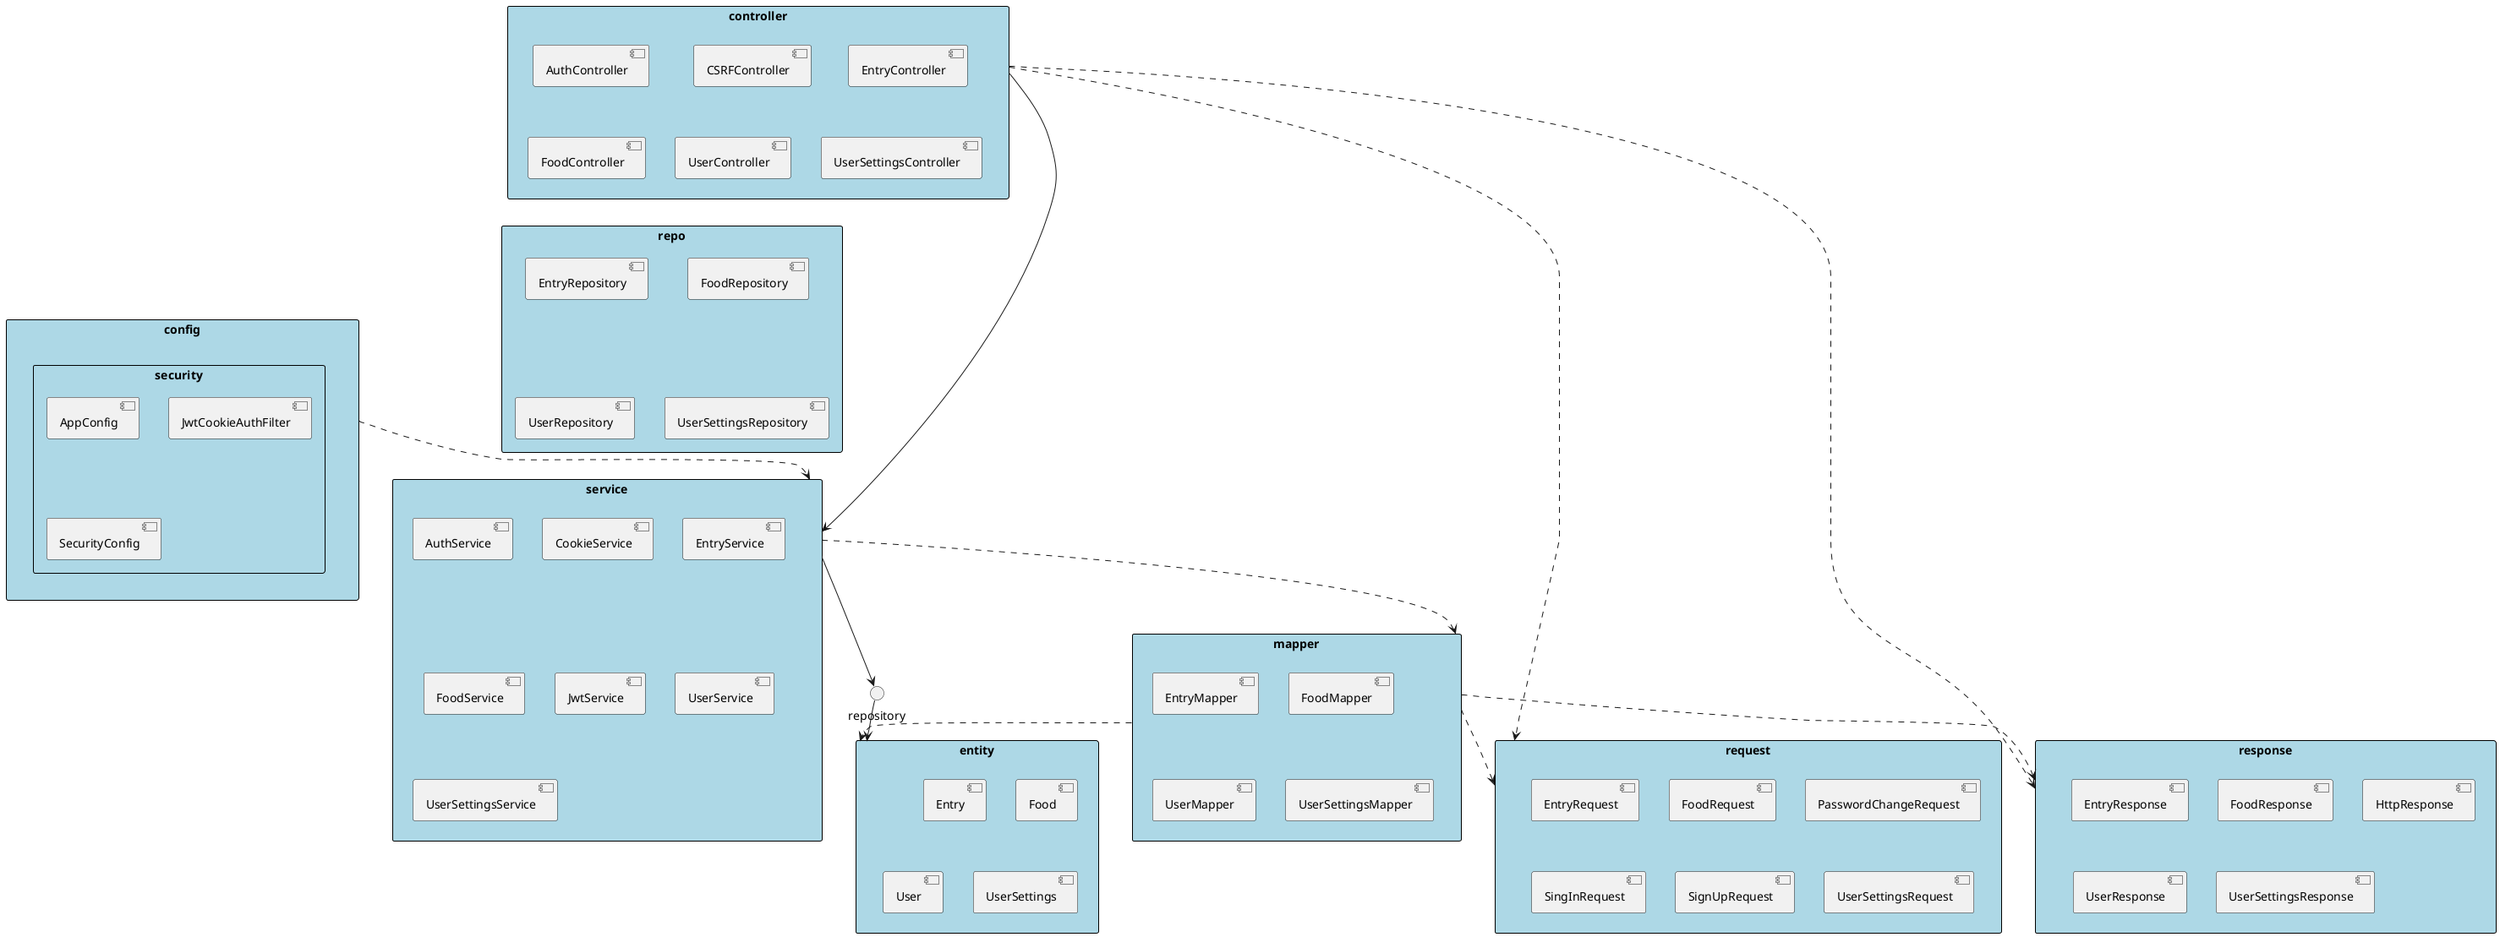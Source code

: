 @startuml package_diagram

skinparam packageStyle rectangle
skinparam packageBackgroundColor LightBlue
skinparam packageBorderColor Black

package "config" {
    package "security" {
        [AppConfig]
        [JwtCookieAuthFilter]
        [SecurityConfig]
    }
}

package "controller" {
    [AuthController]
    [CSRFController]
    [EntryController]
    [FoodController]
    [UserController]
    [UserSettingsController]
}

package "entity" {
    [Entry]
    [Food]
    [User]
    [UserSettings]
}

package "mapper" {
    [EntryMapper]
    [FoodMapper]
    [UserMapper]
    [UserSettingsMapper]
}

package "repo" {
    [EntryRepository]
    [FoodRepository]
    [UserRepository]
    [UserSettingsRepository]
}

package "request" {
    [EntryRequest]
    [FoodRequest]
    [PasswordChangeRequest]
    [SingInRequest]
    [SignUpRequest]
    [UserSettingsRequest]
}


package "response" {
    [EntryResponse]
    [FoodResponse]
    [HttpResponse]
    [UserResponse]
    [UserSettingsResponse]
}

package "service" {
    [AuthService]
    [CookieService]
    [EntryService]
    [FoodService]
    [JwtService]
    [UserService]
    [UserSettingsService]
}

controller --> service
service --> repository
repository --> entity
controller ..> request
controller ..> response
service ..> mapper
mapper ..> entity
mapper ..> request
mapper ..> response
config ..> service

@enduml

